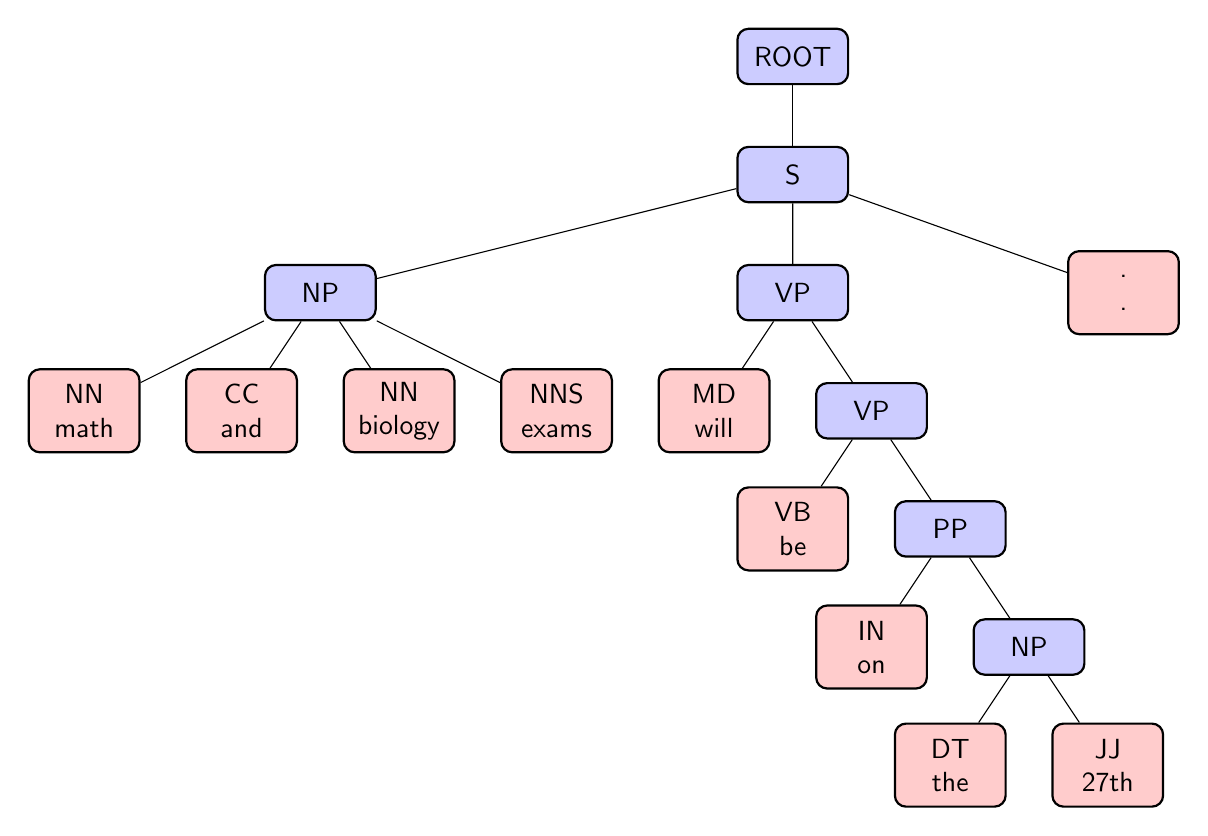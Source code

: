 \begin{tikzpicture}[-,>=stealth',level/.style={
%level 1/.style={sibling distance=8cm},
%level 2/.style={sibling distance=4cm}, 
%level 3/.style={sibling distance=4cm}, 
sibling distance = 2cm,
level distance = 1.5cm}] 
\tikzset{
  treenode/.style = {align=center, inner sep=0pt, text centered,
    font=\sffamily},
  arn_n/.style = {treenode, rectangle, rounded corners, draw=black, thick, fill=blue!20, minimum width=4em, minimum height = 2em},
  arn_x/.style = {arn_n, fill=red!20, minimum height=3em}
}
\node [arn_n] {ROOT}
child{ node [arn_n] {S}
child[sibling distance = 6cm]{ node [arn_n] {NP}
child{ node [arn_x] {NN\\ math}}
child{ node [arn_x] {CC\\ and}}
child{ node [arn_x] {NN\\ biology}}
child{ node [arn_x] {NNS\\ exams}}}
child{ node [arn_n] {VP}
child{ node [arn_x] {MD\\ will}}
child{ node [arn_n] {VP}
child{ node [arn_x] {VB\\ be}}
child{ node [arn_n] {PP}
child{ node [arn_x] {IN\\ on}}
child{ node [arn_n] {NP}
child{ node [arn_x] {DT\\ the}}
child{ node [arn_x] {JJ\\ 27th}}}}}}
child[sibling distance = 4.2cm]{ node [arn_x] {.\\ .}}};
\end{tikzpicture}
